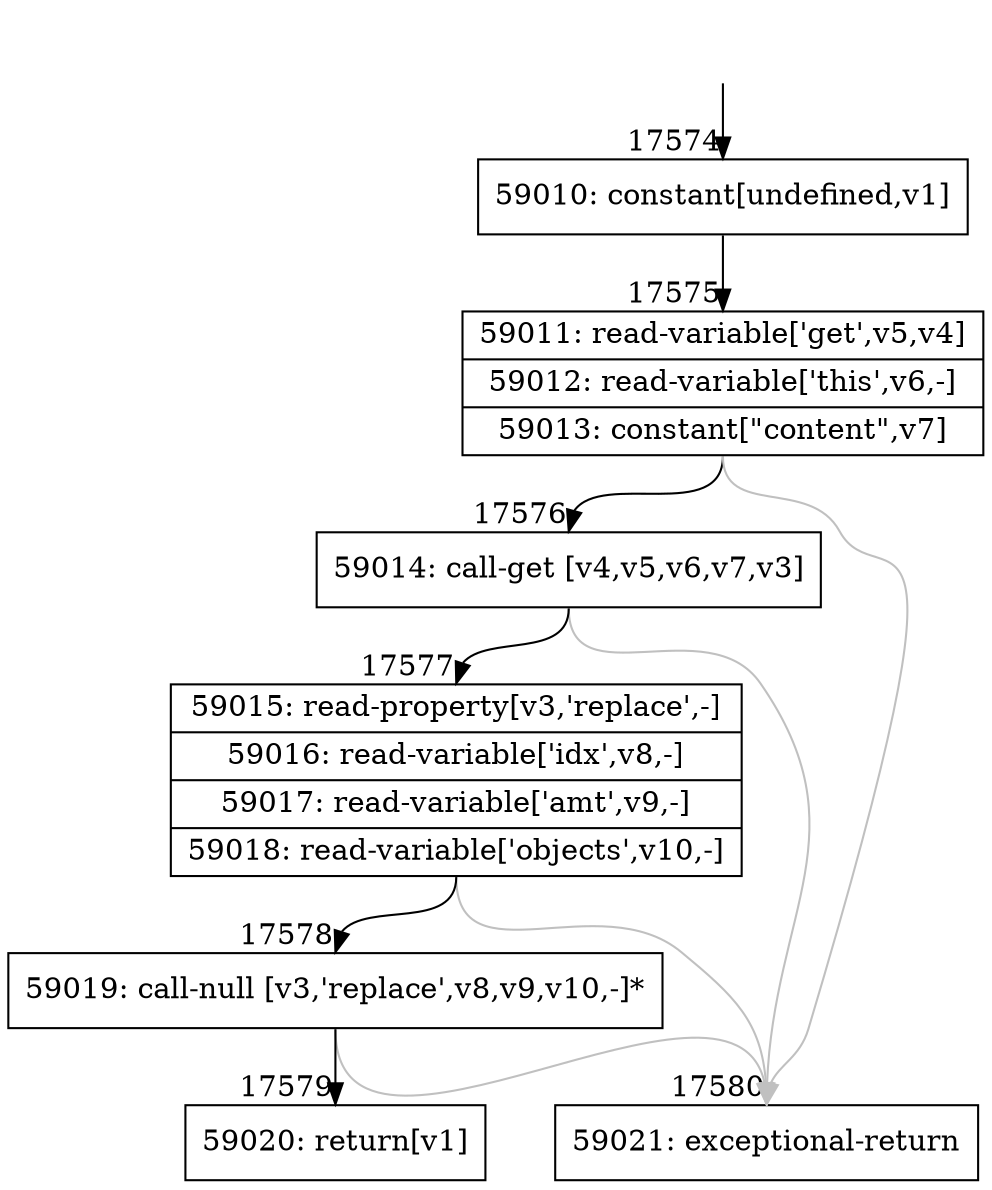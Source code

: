 digraph {
rankdir="TD"
BB_entry1515[shape=none,label=""];
BB_entry1515 -> BB17574 [tailport=s, headport=n, headlabel="    17574"]
BB17574 [shape=record label="{59010: constant[undefined,v1]}" ] 
BB17574 -> BB17575 [tailport=s, headport=n, headlabel="      17575"]
BB17575 [shape=record label="{59011: read-variable['get',v5,v4]|59012: read-variable['this',v6,-]|59013: constant[\"content\",v7]}" ] 
BB17575 -> BB17576 [tailport=s, headport=n, headlabel="      17576"]
BB17575 -> BB17580 [tailport=s, headport=n, color=gray, headlabel="      17580"]
BB17576 [shape=record label="{59014: call-get [v4,v5,v6,v7,v3]}" ] 
BB17576 -> BB17577 [tailport=s, headport=n, headlabel="      17577"]
BB17576 -> BB17580 [tailport=s, headport=n, color=gray]
BB17577 [shape=record label="{59015: read-property[v3,'replace',-]|59016: read-variable['idx',v8,-]|59017: read-variable['amt',v9,-]|59018: read-variable['objects',v10,-]}" ] 
BB17577 -> BB17578 [tailport=s, headport=n, headlabel="      17578"]
BB17577 -> BB17580 [tailport=s, headport=n, color=gray]
BB17578 [shape=record label="{59019: call-null [v3,'replace',v8,v9,v10,-]*}" ] 
BB17578 -> BB17579 [tailport=s, headport=n, headlabel="      17579"]
BB17578 -> BB17580 [tailport=s, headport=n, color=gray]
BB17579 [shape=record label="{59020: return[v1]}" ] 
BB17580 [shape=record label="{59021: exceptional-return}" ] 
//#$~ 33267
}
